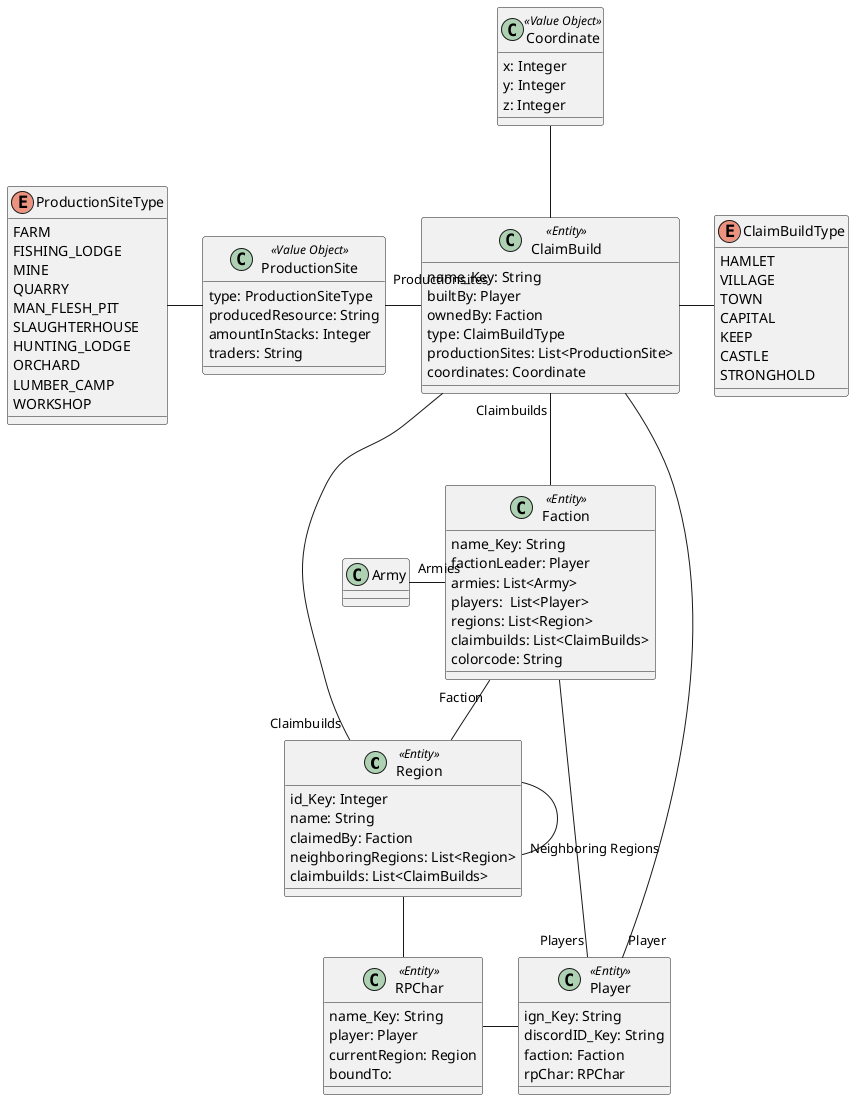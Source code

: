 @startuml
class Region <<Entity>> {
    id_Key: Integer
    name: String
    claimedBy: Faction
    neighboringRegions: List<Region>
    claimbuilds: List<ClaimBuilds>
}

class ClaimBuild <<Entity>> {
    name_Key: String
    builtBy: Player
    ownedBy: Faction
    type: ClaimBuildType
    productionSites: List<ProductionSite>
    coordinates: Coordinate
}

enum ClaimBuildType {
    HAMLET
    VILLAGE
    TOWN
    CAPITAL
    KEEP
    CASTLE
    STRONGHOLD
}

class Faction <<Entity>> {
    name_Key: String
    factionLeader: Player
    armies: List<Army>
    players:  List<Player>
    regions: List<Region>
    claimbuilds: List<ClaimBuilds>
    colorcode: String
}

class Player <<Entity>> {
    ign_Key: String
    discordID_Key: String
    faction: Faction
    rpChar: RPChar
}

class RPChar <<Entity>> {
    name_Key: String
    player: Player
    currentRegion: Region
    boundTo:
}

class Coordinate <<Value Object>> {
    x: Integer
    y: Integer
    z: Integer
}

class ProductionSite <<Value Object>> {
    type: ProductionSiteType
    producedResource: String
    amountInStacks: Integer
    traders: String
}

enum ProductionSiteType {
    FARM
    FISHING_LODGE
    MINE
    QUARRY
    MAN_FLESH_PIT
    SLAUGHTERHOUSE
    HUNTING_LODGE
    ORCHARD
    LUMBER_CAMP
    WORKSHOP
}

Region "Claimbuilds" -  ClaimBuild
Region - "Neighboring Regions" Region
Region -down- RPChar

Faction "Faction" -down- " " Region
Faction -right "Players" Player
Faction -left- "Armies" Army
Faction -up- "Claimbuilds" ClaimBuild

ClaimBuild - "Player" Player
ClaimBuild -right- ClaimBuildType
ClaimBuild -left- "Productionsites" ProductionSite
ClaimBuild -up- Coordinate

ProductionSite -left- ProductionSiteType


RPChar - Player

@enduml
